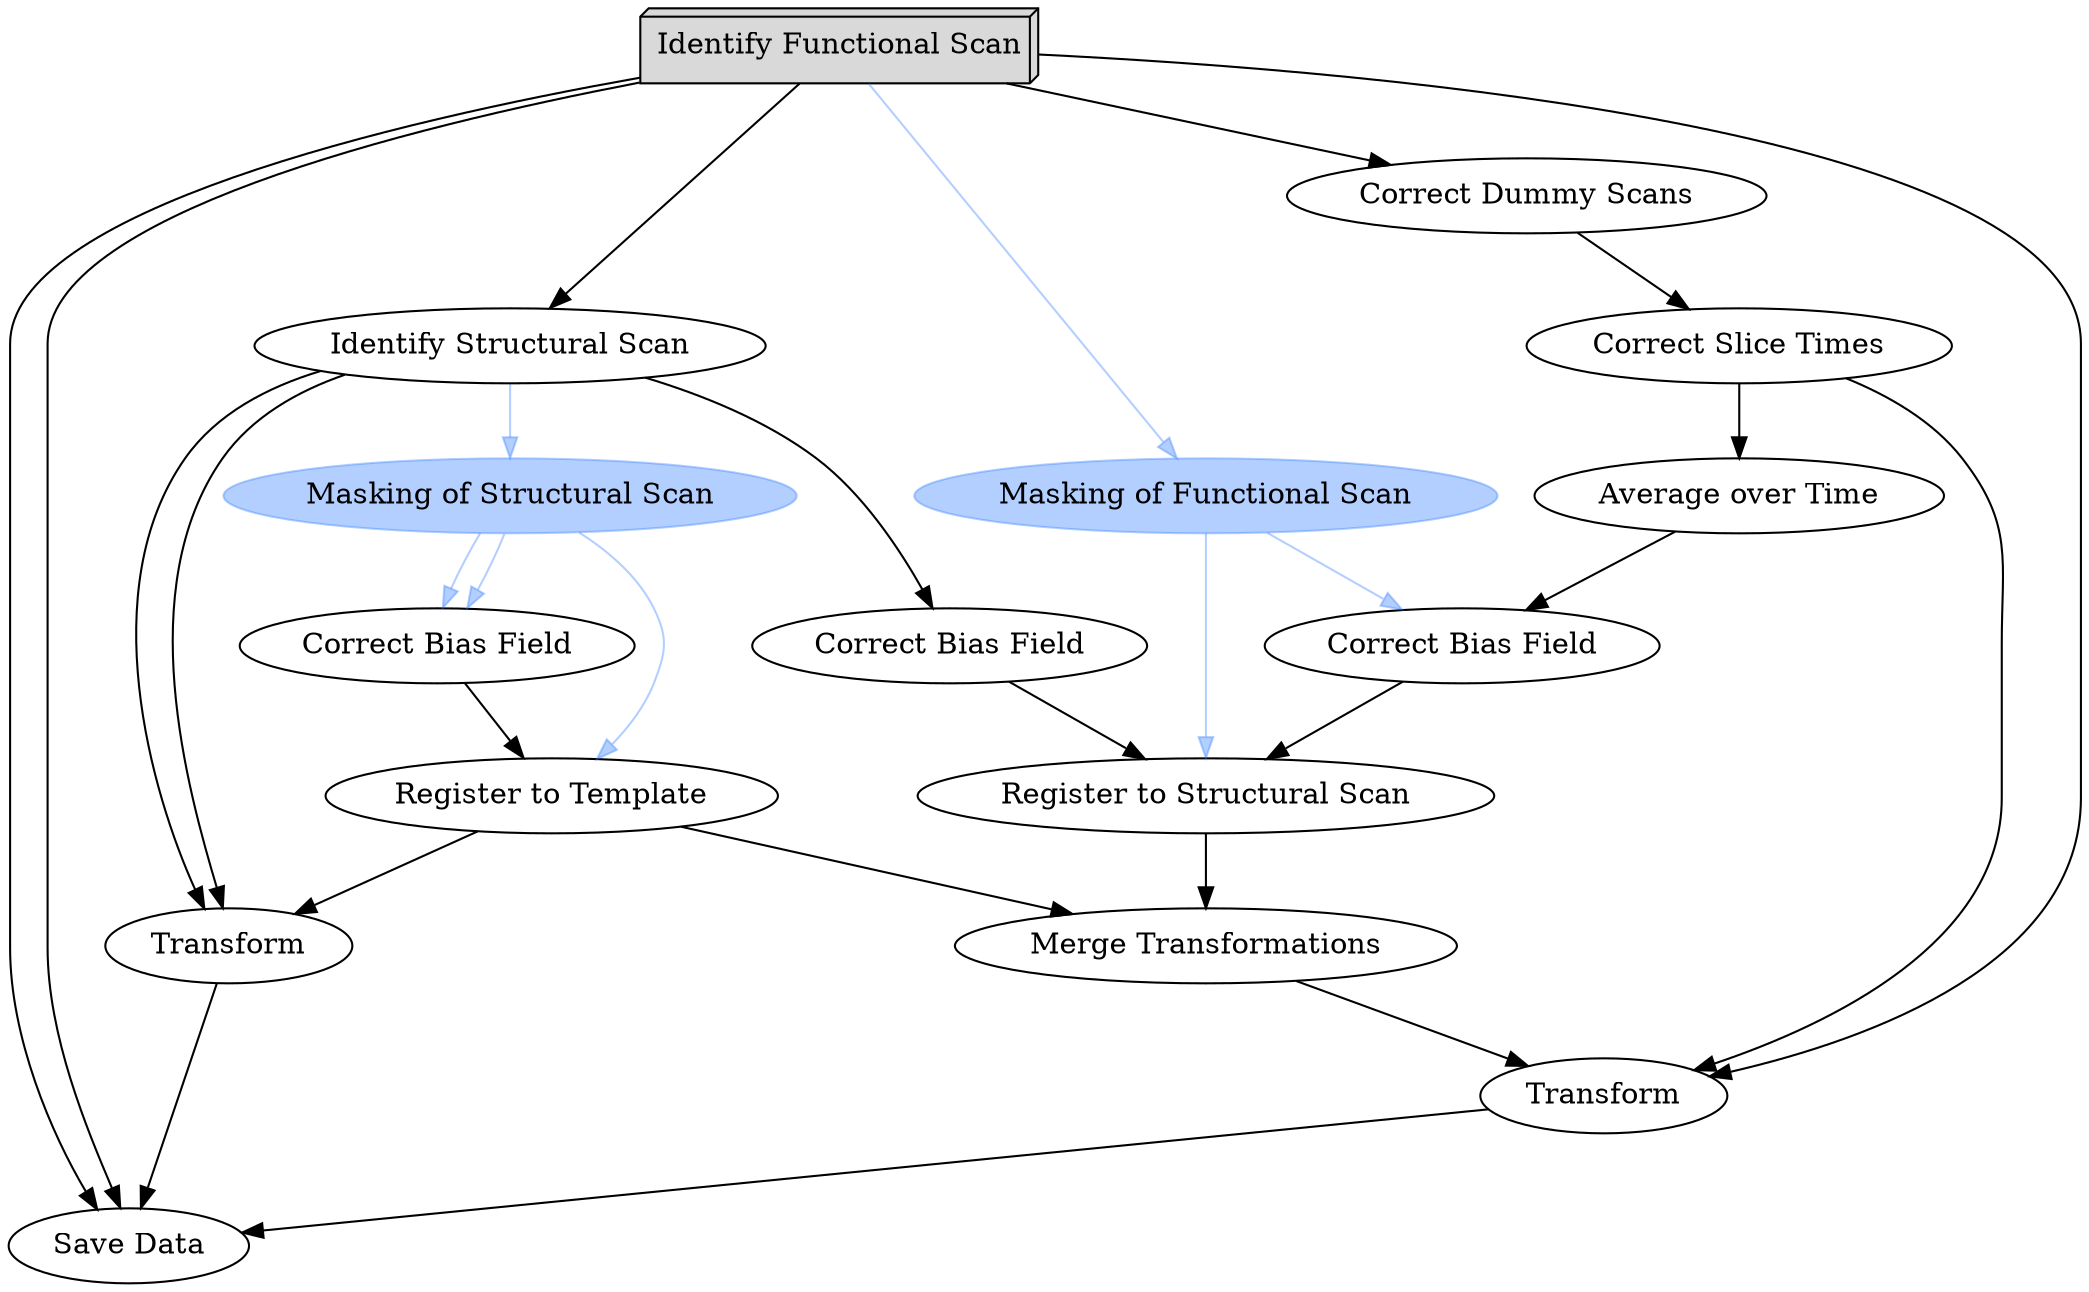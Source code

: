 digraph masked_work{
  label="";
  masked_work_get_f_scan[label="Identify Functional Scan", shape=box3d,style=filled, color=black, colorscheme=greys7 fillcolor=2];
  masked_work_f_mask[label="Masking of Functional Scan", color="#337FFF5f", style=filled];
  masked_work_get_s_scan[label="Identify Structural Scan"];
  masked_work__s_biascorrect[label="Correct Bias Field"];
  masked_work_s_mask[label="Masking of Structural Scan", color="#337FFF5f", style=filled];
  masked_work_s_biascorrect[label="Correct Bias Field"];
  masked_work_s_register[label="Register to Template"];
  masked_work_s_warp[label="Transform"];
  masked_work_dummy_scans[label="Correct Dummy Scans"];
  masked_work_slicetimer[label="Correct Slice Times"];
  masked_work_temporal_mean[label="Average over Time"];
  masked_work_f_biascorrect[label="Correct Bias Field"];
  masked_work_f_register[label="Register to Structural Scan"];
  masked_work_merge[label="Merge Transformations"];
  masked_work_f_warp[label="Transform"];
  masked_work_datasink[label="Save Data"];
  masked_work_get_f_scan -> masked_work_dummy_scans;
  masked_work_get_f_scan -> masked_work_datasink;
  masked_work_get_f_scan -> masked_work_datasink;
  masked_work_get_f_scan -> masked_work_get_s_scan;
  masked_work_get_f_scan -> masked_work_f_mask [color="#337FFF5f"];
  masked_work_get_f_scan -> masked_work_f_warp;
  masked_work_f_mask -> masked_work_f_biascorrect [color="#337FFF5f"];
  masked_work_f_mask -> masked_work_f_register [color="#337FFF5f"];
  masked_work_get_s_scan -> masked_work_s_warp;
  masked_work_get_s_scan -> masked_work_s_warp;
  masked_work_get_s_scan -> masked_work_s_mask [color="#337FFF5f"];
  masked_work_get_s_scan -> masked_work__s_biascorrect;
  masked_work__s_biascorrect -> masked_work_f_register;
  masked_work_s_mask -> masked_work_s_biascorrect [color="#337FFF5f"];
  masked_work_s_mask -> masked_work_s_biascorrect [color="#337FFF5f"];
  masked_work_s_mask -> masked_work_s_register [color="#337FFF5f"];
  masked_work_s_biascorrect -> masked_work_s_register;
  masked_work_s_register -> masked_work_s_warp;
  masked_work_s_register -> masked_work_merge;
  masked_work_s_warp -> masked_work_datasink;


  masked_work_dummy_scans -> masked_work_slicetimer;
  masked_work_slicetimer -> masked_work_temporal_mean;
  masked_work_slicetimer -> masked_work_f_warp;
  masked_work_temporal_mean -> masked_work_f_biascorrect;
  masked_work_f_biascorrect -> masked_work_f_register;
  masked_work_f_register -> masked_work_merge;
  masked_work_merge -> masked_work_f_warp;
  masked_work_f_warp -> masked_work_datasink;

}
